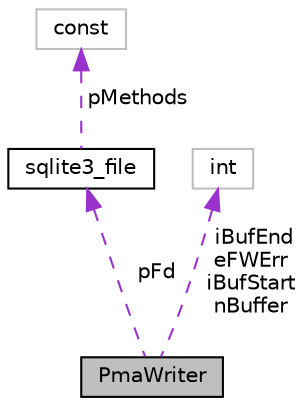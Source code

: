 digraph "PmaWriter"
{
 // LATEX_PDF_SIZE
  edge [fontname="Helvetica",fontsize="10",labelfontname="Helvetica",labelfontsize="10"];
  node [fontname="Helvetica",fontsize="10",shape=record];
  Node1 [label="PmaWriter",height=0.2,width=0.4,color="black", fillcolor="grey75", style="filled", fontcolor="black",tooltip=" "];
  Node2 -> Node1 [dir="back",color="darkorchid3",fontsize="10",style="dashed",label=" pFd" ];
  Node2 [label="sqlite3_file",height=0.2,width=0.4,color="black", fillcolor="white", style="filled",URL="$structsqlite3__file.html",tooltip=" "];
  Node3 -> Node2 [dir="back",color="darkorchid3",fontsize="10",style="dashed",label=" pMethods" ];
  Node3 [label="const",height=0.2,width=0.4,color="grey75", fillcolor="white", style="filled",tooltip=" "];
  Node4 -> Node1 [dir="back",color="darkorchid3",fontsize="10",style="dashed",label=" iBufEnd\neFWErr\niBufStart\nnBuffer" ];
  Node4 [label="int",height=0.2,width=0.4,color="grey75", fillcolor="white", style="filled",tooltip=" "];
}

